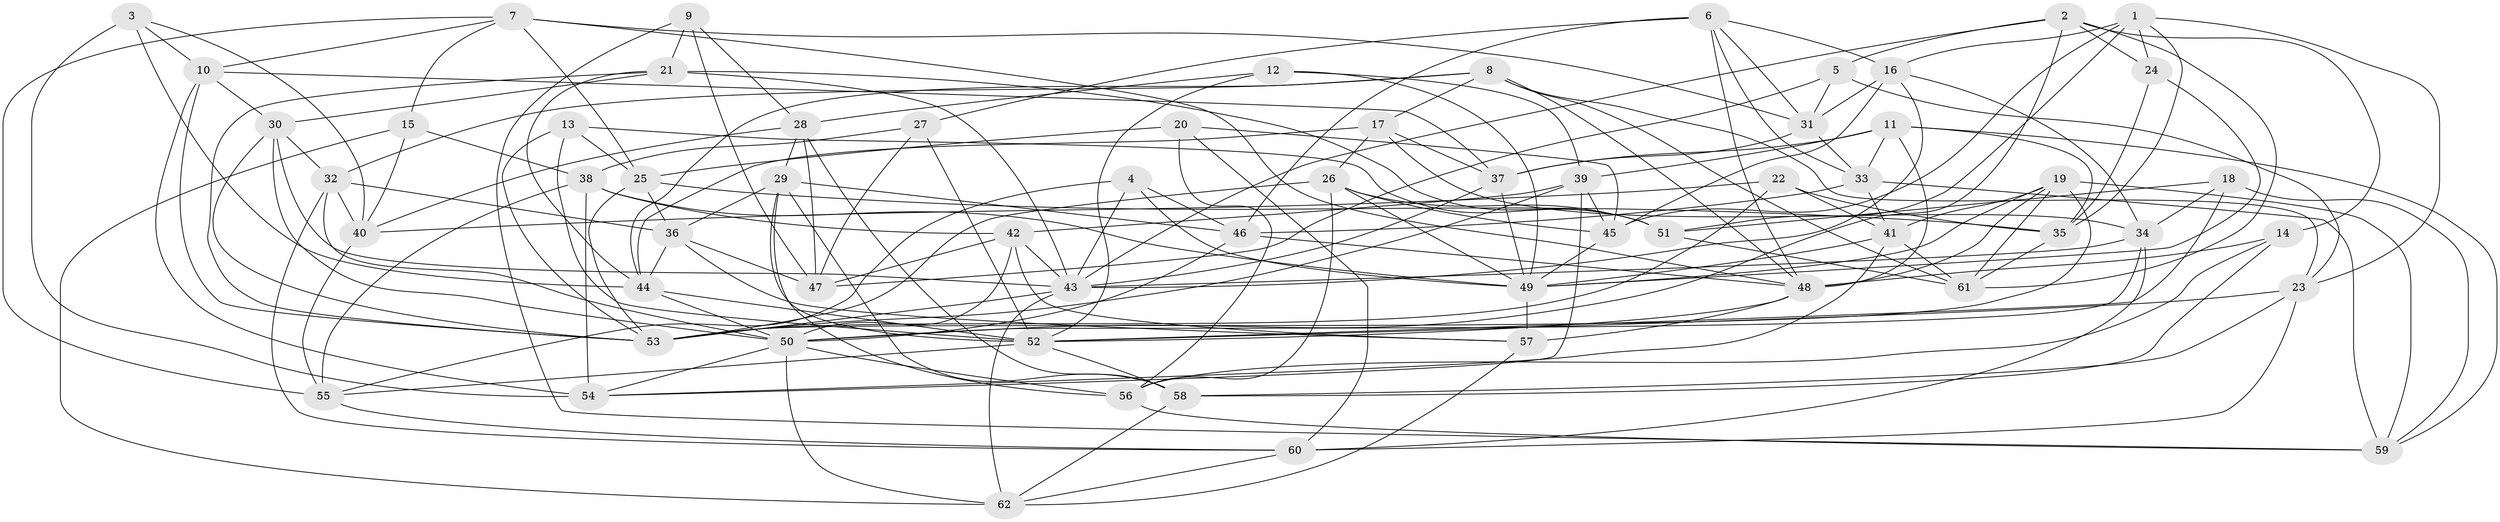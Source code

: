 // original degree distribution, {4: 1.0}
// Generated by graph-tools (version 1.1) at 2025/50/03/09/25 03:50:48]
// undirected, 62 vertices, 184 edges
graph export_dot {
graph [start="1"]
  node [color=gray90,style=filled];
  1;
  2;
  3;
  4;
  5;
  6;
  7;
  8;
  9;
  10;
  11;
  12;
  13;
  14;
  15;
  16;
  17;
  18;
  19;
  20;
  21;
  22;
  23;
  24;
  25;
  26;
  27;
  28;
  29;
  30;
  31;
  32;
  33;
  34;
  35;
  36;
  37;
  38;
  39;
  40;
  41;
  42;
  43;
  44;
  45;
  46;
  47;
  48;
  49;
  50;
  51;
  52;
  53;
  54;
  55;
  56;
  57;
  58;
  59;
  60;
  61;
  62;
  1 -- 16 [weight=1.0];
  1 -- 23 [weight=1.0];
  1 -- 24 [weight=1.0];
  1 -- 35 [weight=1.0];
  1 -- 45 [weight=1.0];
  1 -- 51 [weight=1.0];
  2 -- 5 [weight=1.0];
  2 -- 14 [weight=1.0];
  2 -- 24 [weight=1.0];
  2 -- 43 [weight=1.0];
  2 -- 50 [weight=1.0];
  2 -- 61 [weight=1.0];
  3 -- 10 [weight=1.0];
  3 -- 40 [weight=1.0];
  3 -- 44 [weight=1.0];
  3 -- 54 [weight=1.0];
  4 -- 43 [weight=1.0];
  4 -- 46 [weight=1.0];
  4 -- 49 [weight=1.0];
  4 -- 55 [weight=1.0];
  5 -- 23 [weight=1.0];
  5 -- 31 [weight=1.0];
  5 -- 47 [weight=1.0];
  6 -- 16 [weight=1.0];
  6 -- 27 [weight=1.0];
  6 -- 31 [weight=1.0];
  6 -- 33 [weight=1.0];
  6 -- 46 [weight=1.0];
  6 -- 48 [weight=1.0];
  7 -- 10 [weight=1.0];
  7 -- 15 [weight=1.0];
  7 -- 25 [weight=1.0];
  7 -- 31 [weight=1.0];
  7 -- 48 [weight=1.0];
  7 -- 55 [weight=1.0];
  8 -- 17 [weight=1.0];
  8 -- 23 [weight=1.0];
  8 -- 32 [weight=1.0];
  8 -- 44 [weight=1.0];
  8 -- 48 [weight=1.0];
  8 -- 61 [weight=1.0];
  9 -- 21 [weight=1.0];
  9 -- 28 [weight=1.0];
  9 -- 47 [weight=1.0];
  9 -- 59 [weight=1.0];
  10 -- 30 [weight=1.0];
  10 -- 37 [weight=1.0];
  10 -- 53 [weight=1.0];
  10 -- 54 [weight=1.0];
  11 -- 33 [weight=1.0];
  11 -- 35 [weight=1.0];
  11 -- 37 [weight=1.0];
  11 -- 39 [weight=1.0];
  11 -- 48 [weight=1.0];
  11 -- 59 [weight=1.0];
  12 -- 28 [weight=1.0];
  12 -- 39 [weight=1.0];
  12 -- 49 [weight=1.0];
  12 -- 52 [weight=1.0];
  13 -- 25 [weight=1.0];
  13 -- 51 [weight=1.0];
  13 -- 52 [weight=1.0];
  13 -- 53 [weight=1.0];
  14 -- 48 [weight=1.0];
  14 -- 56 [weight=1.0];
  14 -- 58 [weight=1.0];
  15 -- 38 [weight=1.0];
  15 -- 40 [weight=1.0];
  15 -- 62 [weight=1.0];
  16 -- 31 [weight=1.0];
  16 -- 34 [weight=1.0];
  16 -- 43 [weight=1.0];
  16 -- 45 [weight=1.0];
  17 -- 26 [weight=1.0];
  17 -- 34 [weight=1.0];
  17 -- 37 [weight=1.0];
  17 -- 44 [weight=2.0];
  18 -- 34 [weight=1.0];
  18 -- 51 [weight=1.0];
  18 -- 52 [weight=1.0];
  18 -- 59 [weight=1.0];
  19 -- 41 [weight=1.0];
  19 -- 48 [weight=1.0];
  19 -- 49 [weight=1.0];
  19 -- 53 [weight=1.0];
  19 -- 59 [weight=1.0];
  19 -- 61 [weight=1.0];
  20 -- 25 [weight=1.0];
  20 -- 45 [weight=1.0];
  20 -- 56 [weight=1.0];
  20 -- 60 [weight=1.0];
  21 -- 30 [weight=1.0];
  21 -- 43 [weight=1.0];
  21 -- 44 [weight=1.0];
  21 -- 51 [weight=1.0];
  21 -- 53 [weight=1.0];
  22 -- 35 [weight=1.0];
  22 -- 40 [weight=1.0];
  22 -- 41 [weight=1.0];
  22 -- 53 [weight=1.0];
  23 -- 52 [weight=1.0];
  23 -- 58 [weight=1.0];
  23 -- 60 [weight=1.0];
  24 -- 35 [weight=1.0];
  24 -- 49 [weight=1.0];
  25 -- 35 [weight=1.0];
  25 -- 36 [weight=1.0];
  25 -- 53 [weight=1.0];
  26 -- 45 [weight=1.0];
  26 -- 49 [weight=1.0];
  26 -- 51 [weight=1.0];
  26 -- 53 [weight=1.0];
  26 -- 56 [weight=1.0];
  27 -- 38 [weight=1.0];
  27 -- 47 [weight=1.0];
  27 -- 52 [weight=1.0];
  28 -- 29 [weight=1.0];
  28 -- 40 [weight=1.0];
  28 -- 47 [weight=1.0];
  28 -- 58 [weight=1.0];
  29 -- 36 [weight=1.0];
  29 -- 46 [weight=1.0];
  29 -- 52 [weight=1.0];
  29 -- 56 [weight=1.0];
  29 -- 58 [weight=1.0];
  30 -- 32 [weight=1.0];
  30 -- 43 [weight=1.0];
  30 -- 50 [weight=1.0];
  30 -- 53 [weight=1.0];
  31 -- 33 [weight=1.0];
  31 -- 37 [weight=1.0];
  32 -- 36 [weight=1.0];
  32 -- 40 [weight=1.0];
  32 -- 50 [weight=1.0];
  32 -- 60 [weight=1.0];
  33 -- 41 [weight=1.0];
  33 -- 46 [weight=1.0];
  33 -- 59 [weight=1.0];
  34 -- 43 [weight=1.0];
  34 -- 50 [weight=1.0];
  34 -- 60 [weight=1.0];
  35 -- 61 [weight=1.0];
  36 -- 44 [weight=1.0];
  36 -- 47 [weight=1.0];
  36 -- 57 [weight=1.0];
  37 -- 43 [weight=1.0];
  37 -- 49 [weight=1.0];
  38 -- 42 [weight=1.0];
  38 -- 49 [weight=1.0];
  38 -- 54 [weight=1.0];
  38 -- 55 [weight=1.0];
  39 -- 42 [weight=1.0];
  39 -- 45 [weight=1.0];
  39 -- 53 [weight=1.0];
  39 -- 54 [weight=1.0];
  40 -- 55 [weight=1.0];
  41 -- 49 [weight=1.0];
  41 -- 54 [weight=1.0];
  41 -- 61 [weight=1.0];
  42 -- 43 [weight=1.0];
  42 -- 47 [weight=1.0];
  42 -- 50 [weight=1.0];
  42 -- 57 [weight=1.0];
  43 -- 53 [weight=1.0];
  43 -- 62 [weight=1.0];
  44 -- 50 [weight=1.0];
  44 -- 52 [weight=1.0];
  45 -- 49 [weight=1.0];
  46 -- 48 [weight=1.0];
  46 -- 50 [weight=1.0];
  48 -- 52 [weight=1.0];
  48 -- 57 [weight=2.0];
  49 -- 57 [weight=1.0];
  50 -- 54 [weight=1.0];
  50 -- 56 [weight=1.0];
  50 -- 62 [weight=1.0];
  51 -- 61 [weight=1.0];
  52 -- 55 [weight=1.0];
  52 -- 58 [weight=1.0];
  55 -- 60 [weight=1.0];
  56 -- 59 [weight=1.0];
  57 -- 62 [weight=1.0];
  58 -- 62 [weight=1.0];
  60 -- 62 [weight=1.0];
}

